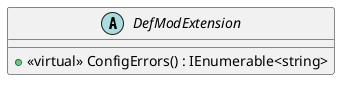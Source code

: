 @startuml
abstract class DefModExtension {
    + <<virtual>> ConfigErrors() : IEnumerable<string>
}
@enduml
